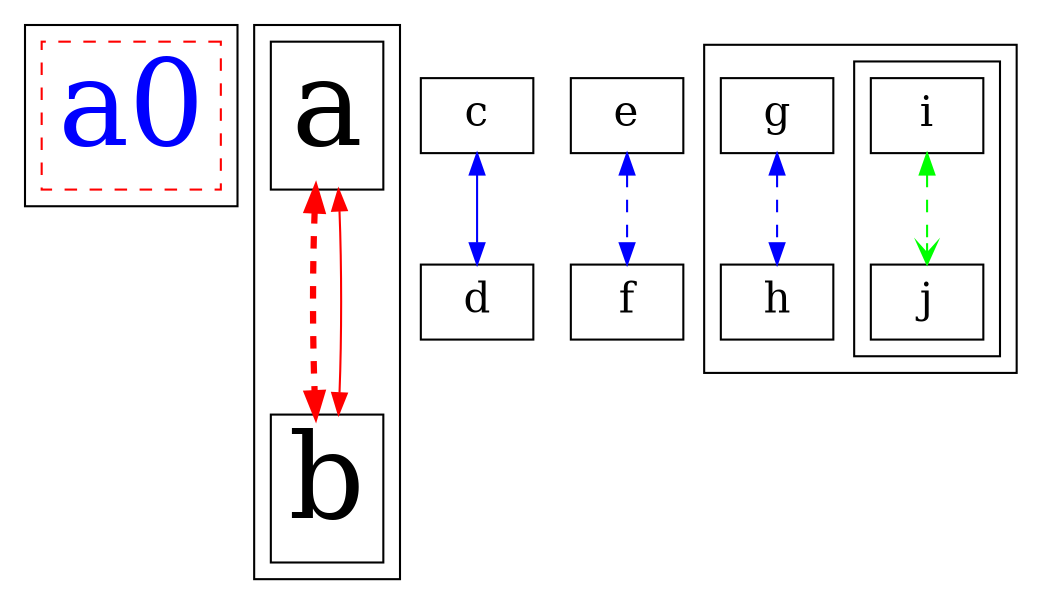 digraph G {
node[shape=rect]
node[fontsize=57]
a0[fontcolor=yellow]

subgraph cluster_0 {
    node[style=dashed fontcolor=red]

    a0[fontcolor=blue]
}
a0[style=dashed]
a0[color=red]

edge[color=red]
edge[dir=both]

subgraph cluster_1 {
edge[style=dashed]
a->b[penwidth=3 minlen=2]
}

node[fontsize=20]
edge[color=red]
a->b

edge[color=blue]
c->d

edge[style=dashed]
e->f

subgraph cluster_3 {
    edge[dir=both]
    g->h

    subgraph cluster_1 {
        edge[arrowhead=vee color=GREEN]
        i->j
    }
}
}